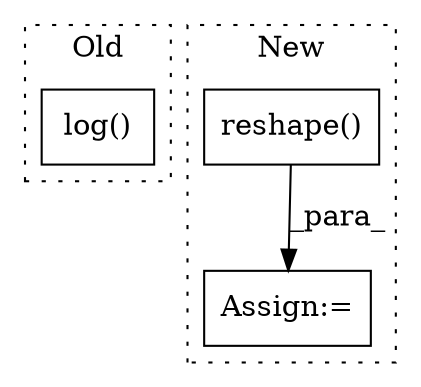 digraph G {
subgraph cluster0 {
1 [label="log()" a="75" s="7115" l="62" shape="box"];
label = "Old";
style="dotted";
}
subgraph cluster1 {
2 [label="reshape()" a="75" s="7127" l="60" shape="box"];
3 [label="Assign:=" a="68" s="7120" l="3" shape="box"];
label = "New";
style="dotted";
}
2 -> 3 [label="_para_"];
}